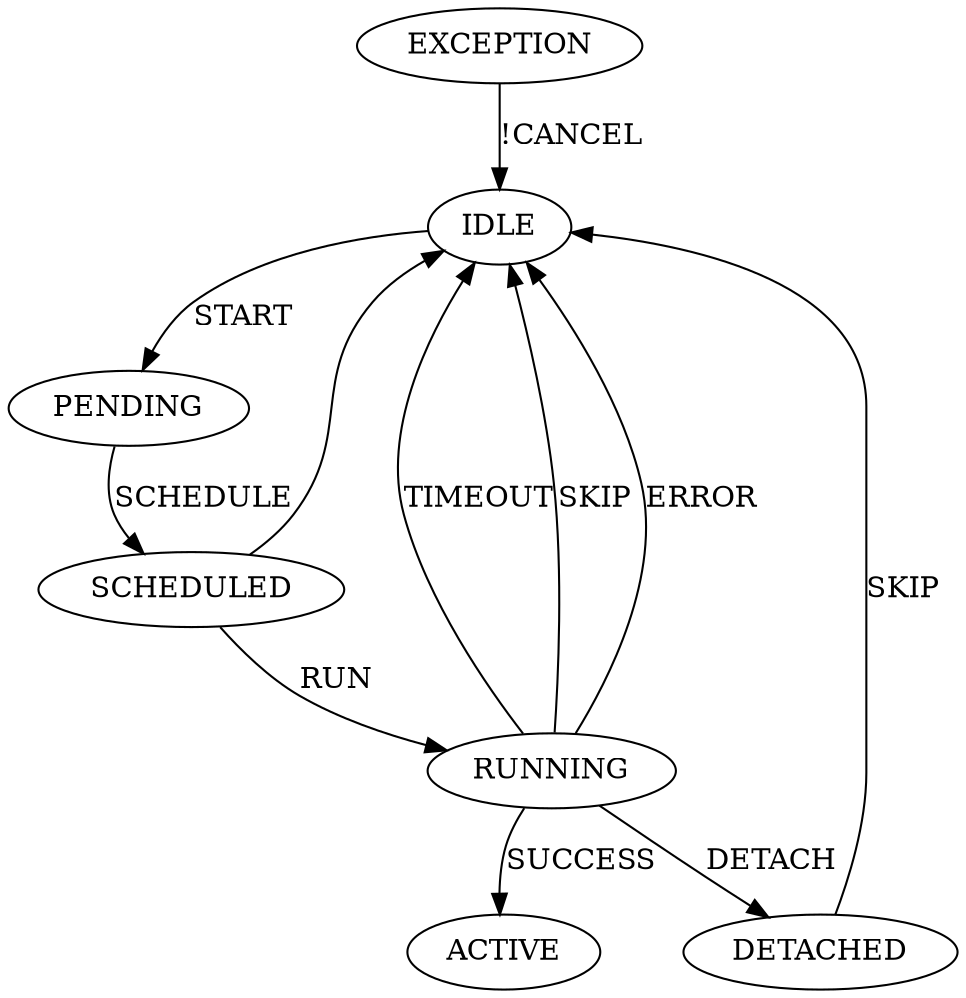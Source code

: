 digraph {
    IDLE[init="true"];
    IDLE -> PENDING[label="START"];
    PENDING -> SCHEDULED[label="SCHEDULE"];
    SCHEDULED -> RUNNING[label="RUN"];
    SCHEDULED -> IDLE;
    RUNNING -> ACTIVE[label="SUCCESS"];
    RUNNING -> DETACHED[label="DETACH"];
    RUNNING -> IDLE[label="TIMEOUT"];
    RUNNING -> IDLE[label="SKIP"];
    RUNNING -> IDLE[label="ERROR"];
    DETACHED -> IDLE[label="SKIP"];
    EXCEPTION -> IDLE [label="!CANCEL"]
}
